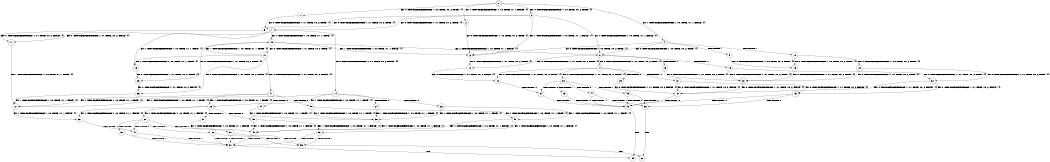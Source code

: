 digraph BCG {
size = "7, 10.5";
center = TRUE;
node [shape = circle];
0 [peripheries = 2];
0 -> 1 [label = "EX !0 !ATOMIC_EXCH_BRANCH (1, +0, TRUE, +0, 2, TRUE) !{}"];
0 -> 2 [label = "EX !1 !ATOMIC_EXCH_BRANCH (1, +0, TRUE, +1, 1, FALSE) !{}"];
0 -> 3 [label = "EX !0 !ATOMIC_EXCH_BRANCH (1, +0, TRUE, +0, 2, TRUE) !{}"];
0 -> 4 [label = "EX !1 !ATOMIC_EXCH_BRANCH (1, +0, TRUE, +1, 1, FALSE) !{}"];
1 -> 5 [label = "EX !0 !ATOMIC_EXCH_BRANCH (1, +1, TRUE, +0, 2, TRUE) !{}"];
2 -> 6 [label = "EX !0 !ATOMIC_EXCH_BRANCH (1, +0, TRUE, +0, 2, TRUE) !{}"];
3 -> 5 [label = "EX !0 !ATOMIC_EXCH_BRANCH (1, +1, TRUE, +0, 2, TRUE) !{}"];
3 -> 6 [label = "EX !1 !ATOMIC_EXCH_BRANCH (1, +0, TRUE, +1, 1, FALSE) !{}"];
3 -> 7 [label = "EX !0 !ATOMIC_EXCH_BRANCH (1, +1, TRUE, +0, 2, TRUE) !{}"];
3 -> 8 [label = "EX !1 !ATOMIC_EXCH_BRANCH (1, +0, TRUE, +1, 1, FALSE) !{}"];
4 -> 6 [label = "EX !0 !ATOMIC_EXCH_BRANCH (1, +0, TRUE, +0, 2, TRUE) !{}"];
4 -> 9 [label = "TERMINATE !1"];
4 -> 8 [label = "EX !0 !ATOMIC_EXCH_BRANCH (1, +0, TRUE, +0, 2, TRUE) !{}"];
4 -> 10 [label = "TERMINATE !1"];
5 -> 11 [label = "EX !0 !ATOMIC_EXCH_BRANCH (1, +1, TRUE, +0, 2, FALSE) !{}"];
6 -> 12 [label = "EX !0 !ATOMIC_EXCH_BRANCH (1, +1, TRUE, +0, 2, TRUE) !{}"];
7 -> 11 [label = "EX !0 !ATOMIC_EXCH_BRANCH (1, +1, TRUE, +0, 2, FALSE) !{}"];
7 -> 13 [label = "EX !1 !ATOMIC_EXCH_BRANCH (1, +0, TRUE, +1, 1, TRUE) !{}"];
7 -> 14 [label = "EX !0 !ATOMIC_EXCH_BRANCH (1, +1, TRUE, +0, 2, FALSE) !{}"];
7 -> 15 [label = "EX !1 !ATOMIC_EXCH_BRANCH (1, +0, TRUE, +1, 1, TRUE) !{}"];
8 -> 12 [label = "EX !0 !ATOMIC_EXCH_BRANCH (1, +1, TRUE, +0, 2, TRUE) !{}"];
8 -> 16 [label = "TERMINATE !1"];
8 -> 17 [label = "EX !0 !ATOMIC_EXCH_BRANCH (1, +1, TRUE, +0, 2, TRUE) !{}"];
8 -> 18 [label = "TERMINATE !1"];
9 -> 19 [label = "EX !0 !ATOMIC_EXCH_BRANCH (1, +0, TRUE, +0, 2, TRUE) !{}"];
10 -> 19 [label = "EX !0 !ATOMIC_EXCH_BRANCH (1, +0, TRUE, +0, 2, TRUE) !{}"];
10 -> 20 [label = "EX !0 !ATOMIC_EXCH_BRANCH (1, +0, TRUE, +0, 2, TRUE) !{}"];
11 -> 21 [label = "EX !1 !ATOMIC_EXCH_BRANCH (1, +0, TRUE, +1, 1, TRUE) !{}"];
12 -> 22 [label = "EX !0 !ATOMIC_EXCH_BRANCH (1, +1, TRUE, +0, 2, FALSE) !{}"];
13 -> 23 [label = "EX !0 !ATOMIC_EXCH_BRANCH (1, +1, TRUE, +0, 2, TRUE) !{}"];
14 -> 21 [label = "EX !1 !ATOMIC_EXCH_BRANCH (1, +0, TRUE, +1, 1, TRUE) !{}"];
14 -> 24 [label = "TERMINATE !0"];
14 -> 25 [label = "EX !1 !ATOMIC_EXCH_BRANCH (1, +0, TRUE, +1, 1, TRUE) !{}"];
14 -> 26 [label = "TERMINATE !0"];
15 -> 23 [label = "EX !0 !ATOMIC_EXCH_BRANCH (1, +1, TRUE, +0, 2, TRUE) !{}"];
15 -> 6 [label = "EX !1 !ATOMIC_EXCH_BRANCH (1, +0, TRUE, +1, 1, FALSE) !{}"];
15 -> 27 [label = "EX !0 !ATOMIC_EXCH_BRANCH (1, +1, TRUE, +0, 2, TRUE) !{}"];
15 -> 8 [label = "EX !1 !ATOMIC_EXCH_BRANCH (1, +0, TRUE, +1, 1, FALSE) !{}"];
16 -> 28 [label = "EX !0 !ATOMIC_EXCH_BRANCH (1, +1, TRUE, +0, 2, TRUE) !{}"];
17 -> 22 [label = "EX !0 !ATOMIC_EXCH_BRANCH (1, +1, TRUE, +0, 2, FALSE) !{}"];
17 -> 29 [label = "TERMINATE !1"];
17 -> 30 [label = "EX !0 !ATOMIC_EXCH_BRANCH (1, +1, TRUE, +0, 2, FALSE) !{}"];
17 -> 31 [label = "TERMINATE !1"];
18 -> 28 [label = "EX !0 !ATOMIC_EXCH_BRANCH (1, +1, TRUE, +0, 2, TRUE) !{}"];
18 -> 32 [label = "EX !0 !ATOMIC_EXCH_BRANCH (1, +1, TRUE, +0, 2, TRUE) !{}"];
19 -> 28 [label = "EX !0 !ATOMIC_EXCH_BRANCH (1, +1, TRUE, +0, 2, TRUE) !{}"];
20 -> 28 [label = "EX !0 !ATOMIC_EXCH_BRANCH (1, +1, TRUE, +0, 2, TRUE) !{}"];
20 -> 32 [label = "EX !0 !ATOMIC_EXCH_BRANCH (1, +1, TRUE, +0, 2, TRUE) !{}"];
21 -> 33 [label = "EX !1 !ATOMIC_EXCH_BRANCH (1, +0, TRUE, +1, 1, FALSE) !{}"];
22 -> 34 [label = "TERMINATE !0"];
23 -> 35 [label = "EX !0 !ATOMIC_EXCH_BRANCH (1, +1, TRUE, +0, 2, FALSE) !{}"];
24 -> 36 [label = "EX !1 !ATOMIC_EXCH_BRANCH (1, +0, TRUE, +1, 1, TRUE) !{}"];
25 -> 33 [label = "EX !1 !ATOMIC_EXCH_BRANCH (1, +0, TRUE, +1, 1, FALSE) !{}"];
25 -> 37 [label = "TERMINATE !0"];
25 -> 38 [label = "EX !1 !ATOMIC_EXCH_BRANCH (1, +0, TRUE, +1, 1, FALSE) !{}"];
25 -> 39 [label = "TERMINATE !0"];
26 -> 36 [label = "EX !1 !ATOMIC_EXCH_BRANCH (1, +0, TRUE, +1, 1, TRUE) !{}"];
26 -> 40 [label = "EX !1 !ATOMIC_EXCH_BRANCH (1, +0, TRUE, +1, 1, TRUE) !{}"];
27 -> 35 [label = "EX !0 !ATOMIC_EXCH_BRANCH (1, +1, TRUE, +0, 2, FALSE) !{}"];
27 -> 13 [label = "EX !1 !ATOMIC_EXCH_BRANCH (1, +0, TRUE, +1, 1, TRUE) !{}"];
27 -> 41 [label = "EX !0 !ATOMIC_EXCH_BRANCH (1, +1, TRUE, +0, 2, FALSE) !{}"];
27 -> 15 [label = "EX !1 !ATOMIC_EXCH_BRANCH (1, +0, TRUE, +1, 1, TRUE) !{}"];
28 -> 42 [label = "EX !0 !ATOMIC_EXCH_BRANCH (1, +1, TRUE, +0, 2, FALSE) !{}"];
29 -> 42 [label = "EX !0 !ATOMIC_EXCH_BRANCH (1, +1, TRUE, +0, 2, FALSE) !{}"];
30 -> 34 [label = "TERMINATE !0"];
30 -> 43 [label = "TERMINATE !1"];
30 -> 44 [label = "TERMINATE !0"];
30 -> 45 [label = "TERMINATE !1"];
31 -> 42 [label = "EX !0 !ATOMIC_EXCH_BRANCH (1, +1, TRUE, +0, 2, FALSE) !{}"];
31 -> 46 [label = "EX !0 !ATOMIC_EXCH_BRANCH (1, +1, TRUE, +0, 2, FALSE) !{}"];
32 -> 42 [label = "EX !0 !ATOMIC_EXCH_BRANCH (1, +1, TRUE, +0, 2, FALSE) !{}"];
32 -> 46 [label = "EX !0 !ATOMIC_EXCH_BRANCH (1, +1, TRUE, +0, 2, FALSE) !{}"];
33 -> 47 [label = "TERMINATE !0"];
34 -> 48 [label = "TERMINATE !1"];
35 -> 21 [label = "EX !1 !ATOMIC_EXCH_BRANCH (1, +0, TRUE, +1, 1, TRUE) !{}"];
36 -> 49 [label = "EX !1 !ATOMIC_EXCH_BRANCH (1, +0, TRUE, +1, 1, FALSE) !{}"];
37 -> 49 [label = "EX !1 !ATOMIC_EXCH_BRANCH (1, +0, TRUE, +1, 1, FALSE) !{}"];
38 -> 47 [label = "TERMINATE !0"];
38 -> 50 [label = "TERMINATE !1"];
38 -> 51 [label = "TERMINATE !0"];
38 -> 52 [label = "TERMINATE !1"];
39 -> 49 [label = "EX !1 !ATOMIC_EXCH_BRANCH (1, +0, TRUE, +1, 1, FALSE) !{}"];
39 -> 53 [label = "EX !1 !ATOMIC_EXCH_BRANCH (1, +0, TRUE, +1, 1, FALSE) !{}"];
40 -> 49 [label = "EX !1 !ATOMIC_EXCH_BRANCH (1, +0, TRUE, +1, 1, FALSE) !{}"];
40 -> 53 [label = "EX !1 !ATOMIC_EXCH_BRANCH (1, +0, TRUE, +1, 1, FALSE) !{}"];
41 -> 21 [label = "EX !1 !ATOMIC_EXCH_BRANCH (1, +0, TRUE, +1, 1, TRUE) !{}"];
41 -> 54 [label = "TERMINATE !0"];
41 -> 25 [label = "EX !1 !ATOMIC_EXCH_BRANCH (1, +0, TRUE, +1, 1, TRUE) !{}"];
41 -> 55 [label = "TERMINATE !0"];
42 -> 48 [label = "TERMINATE !0"];
43 -> 48 [label = "TERMINATE !0"];
44 -> 48 [label = "TERMINATE !1"];
44 -> 56 [label = "TERMINATE !1"];
45 -> 48 [label = "TERMINATE !0"];
45 -> 56 [label = "TERMINATE !0"];
46 -> 48 [label = "TERMINATE !0"];
46 -> 56 [label = "TERMINATE !0"];
47 -> 57 [label = "TERMINATE !1"];
48 -> 58 [label = "exit"];
49 -> 57 [label = "TERMINATE !1"];
50 -> 57 [label = "TERMINATE !0"];
51 -> 57 [label = "TERMINATE !1"];
51 -> 59 [label = "TERMINATE !1"];
52 -> 57 [label = "TERMINATE !0"];
52 -> 59 [label = "TERMINATE !0"];
53 -> 57 [label = "TERMINATE !1"];
53 -> 59 [label = "TERMINATE !1"];
54 -> 36 [label = "EX !1 !ATOMIC_EXCH_BRANCH (1, +0, TRUE, +1, 1, TRUE) !{}"];
55 -> 36 [label = "EX !1 !ATOMIC_EXCH_BRANCH (1, +0, TRUE, +1, 1, TRUE) !{}"];
55 -> 40 [label = "EX !1 !ATOMIC_EXCH_BRANCH (1, +0, TRUE, +1, 1, TRUE) !{}"];
56 -> 60 [label = "exit"];
57 -> 58 [label = "exit"];
59 -> 60 [label = "exit"];
}
